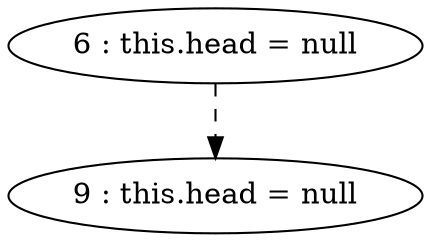 digraph G {
"6 : this.head = null"
"6 : this.head = null" -> "9 : this.head = null" [style=dashed]
"9 : this.head = null"
}